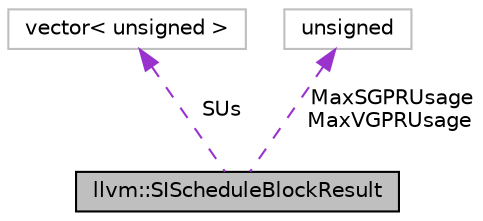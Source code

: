 digraph "llvm::SIScheduleBlockResult"
{
 // LATEX_PDF_SIZE
  bgcolor="transparent";
  edge [fontname="Helvetica",fontsize="10",labelfontname="Helvetica",labelfontsize="10"];
  node [fontname="Helvetica",fontsize="10",shape=record];
  Node1 [label="llvm::SIScheduleBlockResult",height=0.2,width=0.4,color="black", fillcolor="grey75", style="filled", fontcolor="black",tooltip=" "];
  Node2 -> Node1 [dir="back",color="darkorchid3",fontsize="10",style="dashed",label=" SUs" ,fontname="Helvetica"];
  Node2 [label="vector\< unsigned \>",height=0.2,width=0.4,color="grey75",tooltip=" "];
  Node3 -> Node1 [dir="back",color="darkorchid3",fontsize="10",style="dashed",label=" MaxSGPRUsage\nMaxVGPRUsage" ,fontname="Helvetica"];
  Node3 [label="unsigned",height=0.2,width=0.4,color="grey75",tooltip=" "];
}
